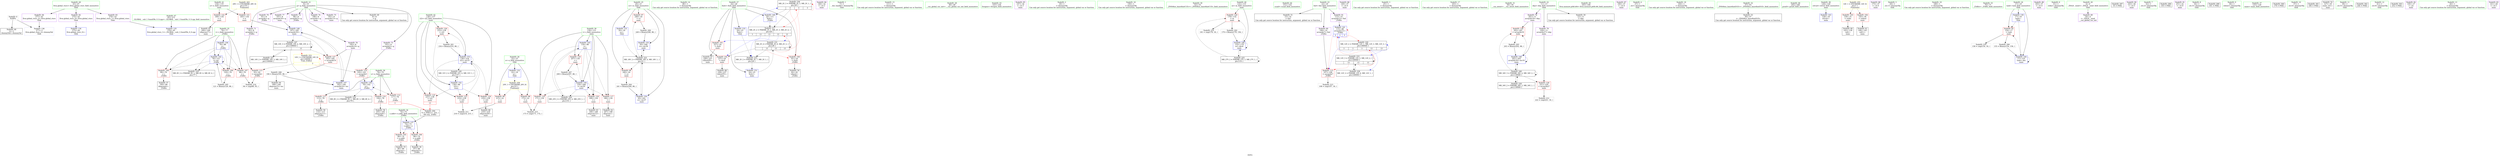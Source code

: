 digraph "SVFG" {
	label="SVFG";

	Node0x559204609ce0 [shape=record,color=grey,label="{NodeID: 0\nNullPtr}"];
	Node0x559204609ce0 -> Node0x5592046296e0[style=solid];
	Node0x559204609ce0 -> Node0x55920462f100[style=solid];
	Node0x559204646ad0 [shape=record,color=yellow,style=double,label="{NodeID: 263\n29V_1 = ENCHI(MR_29V_0)\npts\{135 \}\nFun[main]}"];
	Node0x559204646ad0 -> Node0x55920462e3e0[style=dashed];
	Node0x559204646ad0 -> Node0x55920462e4b0[style=dashed];
	Node0x559204628fa0 [shape=record,color=red,label="{NodeID: 97\n248\<--20\n\<--cs\nmain\n}"];
	Node0x559204628fa0 -> Node0x559204634500[style=solid];
	Node0x559204626ae0 [shape=record,color=green,label="{NodeID: 14\n86\<--1\n\<--dummyObj\nCan only get source location for instruction, argument, global var or function.}"];
	Node0x559204628ae0 [shape=record,color=red,label="{NodeID: 111\n113\<--78\n\<--y\n_Z3dfsi\n}"];
	Node0x559204628ae0 -> Node0x55920462a0c0[style=solid];
	Node0x559204627500 [shape=record,color=green,label="{NodeID: 28\n43\<--47\nllvm.global_ctors\<--llvm.global_ctors_field_insensitive\nGlob }"];
	Node0x559204627500 -> Node0x55920462bb90[style=solid];
	Node0x559204627500 -> Node0x55920462bc90[style=solid];
	Node0x559204627500 -> Node0x55920462bd90[style=solid];
	Node0x559204634380 [shape=record,color=grey,label="{NodeID: 208\n194 = Binary(193, 86, )\n}"];
	Node0x559204634380 -> Node0x55920462a4d0[style=solid];
	Node0x559204634380 -> Node0x55920462fa20[style=solid];
	Node0x55920462e720 [shape=record,color=red,label="{NodeID: 125\n225\<--136\n\<--i22\nmain\n|{<s0>13}}"];
	Node0x55920462e720:s0 -> Node0x559204655cc0[style=solid,color=red];
	Node0x5592046280f0 [shape=record,color=green,label="{NodeID: 42\n136\<--137\ni22\<--i22_field_insensitive\nmain\n}"];
	Node0x5592046280f0 -> Node0x55920462e580[style=solid];
	Node0x5592046280f0 -> Node0x55920462e650[style=solid];
	Node0x5592046280f0 -> Node0x55920462e720[style=solid];
	Node0x5592046280f0 -> Node0x55920462e7f0[style=solid];
	Node0x5592046280f0 -> Node0x55920462fe30[style=solid];
	Node0x5592046280f0 -> Node0x55920462ff00[style=solid];
	Node0x55920463c8f0 [shape=record,color=black,label="{NodeID: 222\nMR_18V_2 = PHI(MR_18V_4, MR_18V_1, )\npts\{21 \}\n}"];
	Node0x55920463c8f0 -> Node0x559204628ed0[style=dashed];
	Node0x55920463c8f0 -> Node0x559204628fa0[style=dashed];
	Node0x55920463c8f0 -> Node0x55920462ffd0[style=dashed];
	Node0x55920463c8f0 -> Node0x5592046300a0[style=dashed];
	Node0x55920462f3a0 [shape=record,color=blue,label="{NodeID: 139\n78\<--102\ny\<--\n_Z3dfsi\n}"];
	Node0x55920462f3a0 -> Node0x559204628a10[style=dashed];
	Node0x55920462f3a0 -> Node0x559204628ae0[style=dashed];
	Node0x55920462f3a0 -> Node0x559204628bb0[style=dashed];
	Node0x55920462f3a0 -> Node0x55920462f3a0[style=dashed];
	Node0x55920462f3a0 -> Node0x55920463b9f0[style=dashed];
	Node0x559204629e50 [shape=record,color=black,label="{NodeID: 56\n97\<--96\nidxprom2\<--\n_Z3dfsi\n}"];
	Node0x559204640ef0 [shape=record,color=black,label="{NodeID: 236\nMR_2V_3 = PHI(MR_2V_5, MR_2V_1, )\npts\{26 \}\n|{|<s2>3|<s3>3|<s4>3}}"];
	Node0x559204640ef0 -> Node0x55920462f470[style=dashed];
	Node0x559204640ef0 -> Node0x55920463aff0[style=dashed];
	Node0x559204640ef0:s2 -> Node0x559204629210[style=dashed,color=red];
	Node0x559204640ef0:s3 -> Node0x55920463aff0[style=dashed,color=red];
	Node0x559204640ef0:s4 -> Node0x559204640ef0[style=dashed,color=red];
	Node0x55920462ff00 [shape=record,color=blue,label="{NodeID: 153\n136\<--234\ni22\<--inc33\nmain\n}"];
	Node0x55920462ff00 -> Node0x55920462e580[style=dashed];
	Node0x55920462ff00 -> Node0x55920462e650[style=dashed];
	Node0x55920462ff00 -> Node0x55920462e720[style=dashed];
	Node0x55920462ff00 -> Node0x55920462e7f0[style=dashed];
	Node0x55920462ff00 -> Node0x55920462ff00[style=dashed];
	Node0x55920462ff00 -> Node0x55920463dcf0[style=dashed];
	Node0x55920462a9b0 [shape=record,color=purple,label="{NodeID: 70\n91\<--8\narrayidx\<--g\n_Z3dfsi\n}"];
	Node0x55920462b510 [shape=record,color=purple,label="{NodeID: 84\n146\<--32\n\<--.str.2\nmain\n}"];
	Node0x55920461c4a0 [shape=record,color=green,label="{NodeID: 1\n7\<--1\n__dso_handle\<--dummyObj\nGlob }"];
	Node0x559204629070 [shape=record,color=red,label="{NodeID: 98\n172\<--22\n\<--n\nmain\n}"];
	Node0x559204629070 -> Node0x559204634e00[style=solid];
	Node0x559204626b70 [shape=record,color=green,label="{NodeID: 15\n111\<--1\n\<--dummyObj\nCan only get source location for instruction, argument, global var or function.}"];
	Node0x559204628bb0 [shape=record,color=red,label="{NodeID: 112\n117\<--78\n\<--y\n_Z3dfsi\n|{<s0>3}}"];
	Node0x559204628bb0:s0 -> Node0x559204655cc0[style=solid,color=red];
	Node0x5592046275d0 [shape=record,color=green,label="{NodeID: 29\n48\<--49\n__cxx_global_var_init\<--__cxx_global_var_init_field_insensitive\n}"];
	Node0x559204634500 [shape=record,color=grey,label="{NodeID: 209\n249 = Binary(248, 86, )\n}"];
	Node0x559204634500 -> Node0x5592046300a0[style=solid];
	Node0x55920462e7f0 [shape=record,color=red,label="{NodeID: 126\n233\<--136\n\<--i22\nmain\n}"];
	Node0x55920462e7f0 -> Node0x55920462c9e0[style=solid];
	Node0x5592046281c0 [shape=record,color=green,label="{NodeID: 43\n143\<--144\nfreopen\<--freopen_field_insensitive\n}"];
	Node0x55920463cdf0 [shape=record,color=black,label="{NodeID: 223\nMR_2V_2 = PHI(MR_2V_7, MR_2V_1, )\npts\{26 \}\n}"];
	Node0x55920463cdf0 -> Node0x55920462fd60[style=dashed];
	Node0x55920462f470 [shape=record,color=blue,label="{NodeID: 140\n24\<--111\nfnsh\<--\n_Z3dfsi\n}"];
	Node0x55920462f470 -> Node0x55920463aff0[style=dashed];
	Node0x559204629f20 [shape=record,color=black,label="{NodeID: 57\n100\<--99\nidxprom4\<--\n_Z3dfsi\n}"];
	Node0x55920462ffd0 [shape=record,color=blue,label="{NodeID: 154\n20\<--241\ncs\<--inc37\nmain\n}"];
	Node0x55920462ffd0 -> Node0x55920463c8f0[style=dashed];
	Node0x55920462aa80 [shape=record,color=purple,label="{NodeID: 71\n92\<--8\narrayidx1\<--g\n_Z3dfsi\n}"];
	Node0x55920462aa80 -> Node0x559204628c80[style=solid];
	Node0x55920462b5e0 [shape=record,color=purple,label="{NodeID: 85\n147\<--34\n\<--.str.3\nmain\n}"];
	Node0x55920461d210 [shape=record,color=green,label="{NodeID: 2\n18\<--1\n\<--dummyObj\nCan only get source location for instruction, argument, global var or function.}"];
	Node0x559204629140 [shape=record,color=red,label="{NodeID: 99\n215\<--22\n\<--n\nmain\n}"];
	Node0x559204629140 -> Node0x559204634800[style=solid];
	Node0x559204626c00 [shape=record,color=green,label="{NodeID: 16\n156\<--1\n\<--dummyObj\nCan only get source location for instruction, argument, global var or function.}"];
	Node0x559204628c80 [shape=record,color=red,label="{NodeID: 113\n93\<--92\n\<--arrayidx1\n_Z3dfsi\n}"];
	Node0x559204628c80 -> Node0x559204634c80[style=solid];
	Node0x5592046276a0 [shape=record,color=green,label="{NodeID: 30\n52\<--53\n_ZNSt8ios_base4InitC1Ev\<--_ZNSt8ios_base4InitC1Ev_field_insensitive\n}"];
	Node0x559204634680 [shape=record,color=grey,label="{NodeID: 210\n181 = cmp(178, 18, )\n}"];
	Node0x55920462e8c0 [shape=record,color=red,label="{NodeID: 127\n193\<--192\n\<--arrayidx14\nmain\n}"];
	Node0x55920462e8c0 -> Node0x559204634380[style=solid];
	Node0x5592046282c0 [shape=record,color=green,label="{NodeID: 44\n151\<--152\nscanf\<--scanf_field_insensitive\n}"];
	Node0x55920463d2f0 [shape=record,color=black,label="{NodeID: 224\nMR_25V_2 = PHI(MR_25V_4, MR_25V_1, )\npts\{131 \}\n}"];
	Node0x55920463d2f0 -> Node0x55920462f880[style=dashed];
	Node0x55920462f540 [shape=record,color=blue,label="{NodeID: 141\n115\<--86\narrayidx12\<--\n_Z3dfsi\n|{<s0>3|<s1>3|<s2>3}}"];
	Node0x55920462f540:s0 -> Node0x55920462df80[style=dashed,color=red];
	Node0x55920462f540:s1 -> Node0x55920462f540[style=dashed,color=red];
	Node0x55920462f540:s2 -> Node0x55920463bef0[style=dashed,color=red];
	Node0x559204629ff0 [shape=record,color=black,label="{NodeID: 58\n105\<--104\nidxprom6\<--\n_Z3dfsi\n}"];
	Node0x5592046300a0 [shape=record,color=blue,label="{NodeID: 155\n20\<--249\ncs\<--inc39\nmain\n}"];
	Node0x5592046300a0 -> Node0x55920463c8f0[style=dashed];
	Node0x55920462ab50 [shape=record,color=purple,label="{NodeID: 72\n98\<--8\narrayidx3\<--g\n_Z3dfsi\n}"];
	Node0x55920462b6b0 [shape=record,color=purple,label="{NodeID: 86\n149\<--37\n\<--.str.4\nmain\n}"];
	Node0x55920461d2a0 [shape=record,color=green,label="{NodeID: 3\n25\<--1\n\<--dummyObj\nCan only get source location for instruction, argument, global var or function.}"];
	Node0x559204629210 [shape=record,color=red,label="{NodeID: 100\n81\<--24\n\<--fnsh\n_Z3dfsi\n}"];
	Node0x559204629210 -> Node0x559204629cb0[style=solid];
	Node0x559204626c90 [shape=record,color=green,label="{NodeID: 17\n163\<--1\n\<--dummyObj\nCan only get source location for instruction, argument, global var or function.}"];
	Node0x559204628d50 [shape=record,color=red,label="{NodeID: 114\n102\<--101\n\<--arrayidx5\n_Z3dfsi\n}"];
	Node0x559204628d50 -> Node0x55920462f3a0[style=solid];
	Node0x559204627770 [shape=record,color=green,label="{NodeID: 31\n58\<--59\n__cxa_atexit\<--__cxa_atexit_field_insensitive\n}"];
	Node0x559204634800 [shape=record,color=grey,label="{NodeID: 211\n216 = cmp(214, 215, )\n}"];
	Node0x55920462e990 [shape=record,color=red,label="{NodeID: 128\n202\<--201\n\<--arrayidx18\nmain\n}"];
	Node0x55920462e990 -> Node0x55920462cce0[style=solid];
	Node0x5592046283c0 [shape=record,color=green,label="{NodeID: 45\n165\<--166\nllvm.memset.p0i8.i64\<--llvm.memset.p0i8.i64_field_insensitive\n}"];
	Node0x55920463d7f0 [shape=record,color=black,label="{NodeID: 225\nMR_27V_2 = PHI(MR_27V_3, MR_27V_1, )\npts\{133 \}\n}"];
	Node0x55920463d7f0 -> Node0x55920462e310[style=dashed];
	Node0x55920463d7f0 -> Node0x55920462f950[style=dashed];
	Node0x55920463d7f0 -> Node0x55920463d7f0[style=dashed];
	Node0x55920462f610 [shape=record,color=blue,label="{NodeID: 142\n76\<--121\ni\<--inc\n_Z3dfsi\n}"];
	Node0x55920462f610 -> Node0x5592046287a0[style=dashed];
	Node0x55920462f610 -> Node0x559204628870[style=dashed];
	Node0x55920462f610 -> Node0x559204628940[style=dashed];
	Node0x55920462f610 -> Node0x55920462f610[style=dashed];
	Node0x55920462f610 -> Node0x55920463b4f0[style=dashed];
	Node0x55920462a0c0 [shape=record,color=black,label="{NodeID: 59\n114\<--113\nidxprom11\<--\n_Z3dfsi\n}"];
	Node0x55920462ac20 [shape=record,color=purple,label="{NodeID: 73\n101\<--8\narrayidx5\<--g\n_Z3dfsi\n}"];
	Node0x55920462ac20 -> Node0x559204628d50[style=solid];
	Node0x5592046461b0 [shape=record,color=yellow,style=double,label="{NodeID: 253\n10V_1 = ENCHI(MR_10V_0)\npts\{100000 \}\nFun[_Z3dfsi]|{|<s2>3}}"];
	Node0x5592046461b0 -> Node0x559204628c80[style=dashed];
	Node0x5592046461b0 -> Node0x559204628d50[style=dashed];
	Node0x5592046461b0:s2 -> Node0x5592046461b0[style=dashed,color=red];
	Node0x55920462b780 [shape=record,color=purple,label="{NodeID: 87\n160\<--37\n\<--.str.4\nmain\n}"];
	Node0x55920461d330 [shape=record,color=green,label="{NodeID: 4\n27\<--1\n.str\<--dummyObj\nGlob }"];
	Node0x5592046292e0 [shape=record,color=red,label="{NodeID: 101\n227\<--24\n\<--fnsh\nmain\n}"];
	Node0x5592046292e0 -> Node0x55920462a740[style=solid];
	Node0x559204626d20 [shape=record,color=green,label="{NodeID: 18\n164\<--1\n\<--dummyObj\nCan only get source location for instruction, argument, global var or function.}"];
	Node0x55920462df80 [shape=record,color=red,label="{NodeID: 115\n107\<--106\n\<--arrayidx7\n_Z3dfsi\n}"];
	Node0x55920462df80 -> Node0x559204634b00[style=solid];
	Node0x559204627840 [shape=record,color=green,label="{NodeID: 32\n57\<--63\n_ZNSt8ios_base4InitD1Ev\<--_ZNSt8ios_base4InitD1Ev_field_insensitive\n}"];
	Node0x559204627840 -> Node0x559204629bb0[style=solid];
	Node0x559204634980 [shape=record,color=grey,label="{NodeID: 212\n222 = cmp(221, 18, )\n}"];
	Node0x55920462ea60 [shape=record,color=red,label="{NodeID: 129\n221\<--220\n\<--arrayidx27\nmain\n}"];
	Node0x55920462ea60 -> Node0x559204634980[style=solid];
	Node0x5592046284c0 [shape=record,color=green,label="{NodeID: 46\n245\<--246\nprintf\<--printf_field_insensitive\n}"];
	Node0x55920463dcf0 [shape=record,color=black,label="{NodeID: 226\nMR_31V_2 = PHI(MR_31V_4, MR_31V_1, )\npts\{137 \}\n}"];
	Node0x55920463dcf0 -> Node0x55920462fe30[style=dashed];
	Node0x55920462f6e0 [shape=record,color=blue,label="{NodeID: 143\n128\<--18\nretval\<--\nmain\n}"];
	Node0x55920462a190 [shape=record,color=black,label="{NodeID: 60\n142\<--139\ncall\<--\nmain\n}"];
	Node0x55920462acf0 [shape=record,color=purple,label="{NodeID: 74\n188\<--8\narrayidx\<--g\nmain\n}"];
	Node0x55920462b850 [shape=record,color=purple,label="{NodeID: 88\n175\<--37\n\<--.str.4\nmain\n}"];
	Node0x559204609e70 [shape=record,color=green,label="{NodeID: 5\n29\<--1\n.str.1\<--dummyObj\nGlob }"];
	Node0x5592046293b0 [shape=record,color=red,label="{NodeID: 102\n237\<--24\n\<--fnsh\nmain\n}"];
	Node0x5592046293b0 -> Node0x55920462a810[style=solid];
	Node0x559204626db0 [shape=record,color=green,label="{NodeID: 19\n168\<--1\n\<--dummyObj\nCan only get source location for instruction, argument, global var or function.}"];
	Node0x55920462e010 [shape=record,color=red,label="{NodeID: 116\n171\<--130\n\<--i\nmain\n}"];
	Node0x55920462e010 -> Node0x559204634e00[style=solid];
	Node0x559204627940 [shape=record,color=green,label="{NodeID: 33\n70\<--71\n_Z3dfsi\<--_Z3dfsi_field_insensitive\n}"];
	Node0x559204634b00 [shape=record,color=grey,label="{NodeID: 213\n108 = cmp(107, 18, )\n}"];
	Node0x55920462eb30 [shape=record,color=blue,label="{NodeID: 130\n17\<--18\ntask\<--\nGlob }"];
	Node0x55920462eb30 -> Node0x55920462be90[style=dashed];
	Node0x55920462eb30 -> Node0x55920462f7b0[style=dashed];
	Node0x5592046285c0 [shape=record,color=green,label="{NodeID: 47\n45\<--271\n_GLOBAL__sub_I_GunnERs_0_0.cpp\<--_GLOBAL__sub_I_GunnERs_0_0.cpp_field_insensitive\n}"];
	Node0x5592046285c0 -> Node0x55920462f000[style=solid];
	Node0x55920463e1f0 [shape=record,color=black,label="{NodeID: 227\nMR_10V_2 = PHI(MR_10V_3, MR_10V_1, )\npts\{100000 \}\n}"];
	Node0x55920463e1f0 -> Node0x5592046449f0[style=dashed];
	Node0x55920462f7b0 [shape=record,color=blue,label="{NodeID: 144\n17\<--155\ntask\<--dec\nmain\n}"];
	Node0x55920462f7b0 -> Node0x55920462be90[style=dashed];
	Node0x55920462f7b0 -> Node0x55920462f7b0[style=dashed];
	Node0x55920462a260 [shape=record,color=black,label="{NodeID: 61\n148\<--145\ncall1\<--\nmain\n}"];
	Node0x55920462adc0 [shape=record,color=purple,label="{NodeID: 75\n191\<--8\narrayidx13\<--g\nmain\n}"];
	Node0x559204646370 [shape=record,color=yellow,style=double,label="{NodeID: 255\n14V_1 = ENCHI(MR_14V_0)\npts\{1 \}\nFun[main]}"];
	Node0x559204646370 -> Node0x559204629480[style=dashed];
	Node0x559204646370 -> Node0x559204629550[style=dashed];
	Node0x55920462b920 [shape=record,color=purple,label="{NodeID: 89\n183\<--37\n\<--.str.4\nmain\n}"];
	Node0x559204609f00 [shape=record,color=green,label="{NodeID: 6\n31\<--1\nstdin\<--dummyObj\nGlob }"];
	Node0x559204629480 [shape=record,color=red,label="{NodeID: 103\n139\<--31\n\<--stdin\nmain\n}"];
	Node0x559204629480 -> Node0x55920462a190[style=solid];
	Node0x559204626e80 [shape=record,color=green,label="{NodeID: 20\n4\<--6\n_ZStL8__ioinit\<--_ZStL8__ioinit_field_insensitive\nGlob }"];
	Node0x559204626e80 -> Node0x55920462a8e0[style=solid];
	Node0x55920462e0a0 [shape=record,color=red,label="{NodeID: 117\n186\<--130\n\<--i\nmain\n}"];
	Node0x55920462e0a0 -> Node0x55920462a330[style=solid];
	Node0x559204627a40 [shape=record,color=green,label="{NodeID: 34\n74\<--75\nx.addr\<--x.addr_field_insensitive\n_Z3dfsi\n}"];
	Node0x559204627a40 -> Node0x559204629620[style=solid];
	Node0x559204627a40 -> Node0x5592046286d0[style=solid];
	Node0x559204627a40 -> Node0x55920462f200[style=solid];
	Node0x5592046555c0 [shape=record,color=black,label="{NodeID: 297\n55 = PHI()\n}"];
	Node0x559204634c80 [shape=record,color=grey,label="{NodeID: 214\n94 = cmp(88, 93, )\n}"];
	Node0x55920462ec00 [shape=record,color=blue,label="{NodeID: 131\n20\<--18\ncs\<--\nGlob }"];
	Node0x55920462ec00 -> Node0x55920463c8f0[style=dashed];
	Node0x5592046296e0 [shape=record,color=black,label="{NodeID: 48\n2\<--3\ndummyVal\<--dummyVal\n}"];
	Node0x55920463e6f0 [shape=record,color=black,label="{NodeID: 228\nMR_34V_2 = PHI(MR_34V_3, MR_34V_1, )\npts\{130000 \}\n}"];
	Node0x55920463e6f0 -> Node0x559204644ef0[style=dashed];
	Node0x55920462f880 [shape=record,color=blue,label="{NodeID: 145\n130\<--86\ni\<--\nmain\n}"];
	Node0x55920462f880 -> Node0x55920462e010[style=dashed];
	Node0x55920462f880 -> Node0x55920462e0a0[style=dashed];
	Node0x55920462f880 -> Node0x55920462e170[style=dashed];
	Node0x55920462f880 -> Node0x55920462e240[style=dashed];
	Node0x55920462f880 -> Node0x55920462fc90[style=dashed];
	Node0x55920462f880 -> Node0x55920463d2f0[style=dashed];
	Node0x55920462a330 [shape=record,color=black,label="{NodeID: 62\n187\<--186\nidxprom\<--\nmain\n}"];
	Node0x55920462ae90 [shape=record,color=purple,label="{NodeID: 76\n192\<--8\narrayidx14\<--g\nmain\n}"];
	Node0x55920462ae90 -> Node0x55920462e8c0[style=solid];
	Node0x55920462ae90 -> Node0x55920462fa20[style=solid];
	Node0x55920462b9f0 [shape=record,color=purple,label="{NodeID: 90\n243\<--39\n\<--.str.5\nmain\n}"];
	Node0x559204609f90 [shape=record,color=green,label="{NodeID: 7\n32\<--1\n.str.2\<--dummyObj\nGlob }"];
	Node0x559204629550 [shape=record,color=red,label="{NodeID: 104\n145\<--36\n\<--stdout\nmain\n}"];
	Node0x559204629550 -> Node0x55920462a260[style=solid];
	Node0x559204626f50 [shape=record,color=green,label="{NodeID: 21\n8\<--10\ng\<--g_field_insensitive\nGlob }"];
	Node0x559204626f50 -> Node0x5592046297e0[style=solid];
	Node0x559204626f50 -> Node0x55920462a9b0[style=solid];
	Node0x559204626f50 -> Node0x55920462aa80[style=solid];
	Node0x559204626f50 -> Node0x55920462ab50[style=solid];
	Node0x559204626f50 -> Node0x55920462ac20[style=solid];
	Node0x559204626f50 -> Node0x55920462acf0[style=solid];
	Node0x559204626f50 -> Node0x55920462adc0[style=solid];
	Node0x559204626f50 -> Node0x55920462ae90[style=solid];
	Node0x559204626f50 -> Node0x55920462af60[style=solid];
	Node0x55920462c9e0 [shape=record,color=grey,label="{NodeID: 201\n234 = Binary(233, 86, )\n}"];
	Node0x55920462c9e0 -> Node0x55920462ff00[style=solid];
	Node0x55920462e170 [shape=record,color=red,label="{NodeID: 118\n189\<--130\n\<--i\nmain\n}"];
	Node0x55920462e170 -> Node0x55920462a400[style=solid];
	Node0x559204627b10 [shape=record,color=green,label="{NodeID: 35\n76\<--77\ni\<--i_field_insensitive\n_Z3dfsi\n}"];
	Node0x559204627b10 -> Node0x5592046287a0[style=solid];
	Node0x559204627b10 -> Node0x559204628870[style=solid];
	Node0x559204627b10 -> Node0x559204628940[style=solid];
	Node0x559204627b10 -> Node0x55920462f2d0[style=solid];
	Node0x559204627b10 -> Node0x55920462f610[style=solid];
	Node0x5592046556c0 [shape=record,color=black,label="{NodeID: 298\n150 = PHI()\n}"];
	Node0x559204634e00 [shape=record,color=grey,label="{NodeID: 215\n173 = cmp(171, 172, )\n}"];
	Node0x55920462ed00 [shape=record,color=blue,label="{NodeID: 132\n22\<--18\nn\<--\nGlob }"];
	Node0x55920462ed00 -> Node0x559204646670[style=dashed];
	Node0x5592046297e0 [shape=record,color=black,label="{NodeID: 49\n9\<--8\n\<--g\nCan only get source location for instruction, argument, global var or function.}"];
	Node0x55920463ebf0 [shape=record,color=black,label="{NodeID: 229\nMR_12V_2 = PHI(MR_12V_6, MR_12V_1, )\npts\{160000 \}\n}"];
	Node0x55920463ebf0 -> Node0x55920463fff0[style=dashed];
	Node0x55920462f950 [shape=record,color=blue,label="{NodeID: 146\n132\<--179\nm\<--dec8\nmain\n}"];
	Node0x55920462f950 -> Node0x55920462e310[style=dashed];
	Node0x55920462f950 -> Node0x55920462f950[style=dashed];
	Node0x55920462f950 -> Node0x55920463d7f0[style=dashed];
	Node0x55920462a400 [shape=record,color=black,label="{NodeID: 63\n190\<--189\nidxprom12\<--\nmain\n}"];
	Node0x55920462af60 [shape=record,color=purple,label="{NodeID: 77\n197\<--8\narrayidx16\<--g\nmain\n}"];
	Node0x55920462af60 -> Node0x55920462faf0[style=solid];
	Node0x55920462bac0 [shape=record,color=purple,label="{NodeID: 91\n251\<--41\n\<--.str.6\nmain\n}"];
	Node0x55920460a1e0 [shape=record,color=green,label="{NodeID: 8\n34\<--1\n.str.3\<--dummyObj\nGlob }"];
	Node0x559204629620 [shape=record,color=red,label="{NodeID: 105\n89\<--74\n\<--x.addr\n_Z3dfsi\n}"];
	Node0x559204629620 -> Node0x559204629d80[style=solid];
	Node0x559204627020 [shape=record,color=green,label="{NodeID: 22\n11\<--13\ndep\<--dep_field_insensitive\nGlob }"];
	Node0x559204627020 -> Node0x5592046298e0[style=solid];
	Node0x559204627020 -> Node0x55920462b030[style=solid];
	Node0x559204627020 -> Node0x55920462b100[style=solid];
	Node0x55920462cb60 [shape=record,color=grey,label="{NodeID: 202\n179 = Binary(178, 156, )\n}"];
	Node0x55920462cb60 -> Node0x55920462f950[style=solid];
	Node0x55920462e240 [shape=record,color=red,label="{NodeID: 119\n207\<--130\n\<--i\nmain\n}"];
	Node0x55920462e240 -> Node0x559204634200[style=solid];
	Node0x559204627be0 [shape=record,color=green,label="{NodeID: 36\n78\<--79\ny\<--y_field_insensitive\n_Z3dfsi\n}"];
	Node0x559204627be0 -> Node0x559204628a10[style=solid];
	Node0x559204627be0 -> Node0x559204628ae0[style=solid];
	Node0x559204627be0 -> Node0x559204628bb0[style=solid];
	Node0x559204627be0 -> Node0x55920462f3a0[style=solid];
	Node0x5592046557c0 [shape=record,color=black,label="{NodeID: 299\n161 = PHI()\n}"];
	Node0x559204634f80 [shape=record,color=grey,label="{NodeID: 216\n158 = cmp(154, 18, )\n}"];
	Node0x55920462ee00 [shape=record,color=blue,label="{NodeID: 133\n24\<--25\nfnsh\<--\nGlob }"];
	Node0x55920462ee00 -> Node0x55920463cdf0[style=dashed];
	Node0x5592046298e0 [shape=record,color=black,label="{NodeID: 50\n12\<--11\n\<--dep\nCan only get source location for instruction, argument, global var or function.}"];
	Node0x55920462fa20 [shape=record,color=blue,label="{NodeID: 147\n192\<--194\narrayidx14\<--inc\nmain\n}"];
	Node0x55920462fa20 -> Node0x55920462faf0[style=dashed];
	Node0x55920462a4d0 [shape=record,color=black,label="{NodeID: 64\n196\<--194\nidxprom15\<--inc\nmain\n}"];
	Node0x55920462b030 [shape=record,color=purple,label="{NodeID: 78\n201\<--11\narrayidx18\<--dep\nmain\n}"];
	Node0x55920462b030 -> Node0x55920462e990[style=solid];
	Node0x55920462b030 -> Node0x55920462fbc0[style=solid];
	Node0x559204646670 [shape=record,color=yellow,style=double,label="{NodeID: 258\n20V_1 = ENCHI(MR_20V_0)\npts\{23 \}\nFun[main]}"];
	Node0x559204646670 -> Node0x559204629070[style=dashed];
	Node0x559204646670 -> Node0x559204629140[style=dashed];
	Node0x55920462bb90 [shape=record,color=purple,label="{NodeID: 92\n275\<--43\nllvm.global_ctors_0\<--llvm.global_ctors\nGlob }"];
	Node0x55920462bb90 -> Node0x55920462ef00[style=solid];
	Node0x55920460a270 [shape=record,color=green,label="{NodeID: 9\n36\<--1\nstdout\<--dummyObj\nGlob }"];
	Node0x5592046286d0 [shape=record,color=red,label="{NodeID: 106\n96\<--74\n\<--x.addr\n_Z3dfsi\n}"];
	Node0x5592046286d0 -> Node0x559204629e50[style=solid];
	Node0x5592046270f0 [shape=record,color=green,label="{NodeID: 23\n14\<--16\nfnd\<--fnd_field_insensitive\nGlob }"];
	Node0x5592046270f0 -> Node0x5592046299e0[style=solid];
	Node0x5592046270f0 -> Node0x55920462b1d0[style=solid];
	Node0x5592046270f0 -> Node0x55920462b2a0[style=solid];
	Node0x55920462cce0 [shape=record,color=grey,label="{NodeID: 203\n203 = Binary(202, 86, )\n}"];
	Node0x55920462cce0 -> Node0x55920462fbc0[style=solid];
	Node0x55920462e310 [shape=record,color=red,label="{NodeID: 120\n178\<--132\n\<--m\nmain\n}"];
	Node0x55920462e310 -> Node0x55920462cb60[style=solid];
	Node0x55920462e310 -> Node0x559204634680[style=solid];
	Node0x559204627cb0 [shape=record,color=green,label="{NodeID: 37\n125\<--126\nmain\<--main_field_insensitive\n}"];
	Node0x5592046558c0 [shape=record,color=black,label="{NodeID: 300\n176 = PHI()\n}"];
	Node0x55920463aff0 [shape=record,color=black,label="{NodeID: 217\nMR_2V_2 = PHI(MR_2V_1, MR_2V_3, MR_2V_4, )\npts\{26 \}\n|{<s0>3|<s1>13|<s2>13|<s3>13|<s4>13}}"];
	Node0x55920463aff0:s0 -> Node0x559204640ef0[style=dashed,color=blue];
	Node0x55920463aff0:s1 -> Node0x5592046292e0[style=dashed,color=blue];
	Node0x55920463aff0:s2 -> Node0x5592046293b0[style=dashed,color=blue];
	Node0x55920463aff0:s3 -> Node0x55920463cdf0[style=dashed,color=blue];
	Node0x55920463aff0:s4 -> Node0x55920463f5f0[style=dashed,color=blue];
	Node0x55920462ef00 [shape=record,color=blue,label="{NodeID: 134\n275\<--44\nllvm.global_ctors_0\<--\nGlob }"];
	Node0x5592046299e0 [shape=record,color=black,label="{NodeID: 51\n15\<--14\n\<--fnd\nCan only get source location for instruction, argument, global var or function.}"];
	Node0x55920463f5f0 [shape=record,color=black,label="{NodeID: 231\nMR_2V_4 = PHI(MR_2V_6, MR_2V_3, )\npts\{26 \}\n|{|<s3>13|<s4>13|<s5>13}}"];
	Node0x55920463f5f0 -> Node0x5592046293b0[style=dashed];
	Node0x55920463f5f0 -> Node0x55920463cdf0[style=dashed];
	Node0x55920463f5f0 -> Node0x55920463f5f0[style=dashed];
	Node0x55920463f5f0:s3 -> Node0x559204629210[style=dashed,color=red];
	Node0x55920463f5f0:s4 -> Node0x55920463aff0[style=dashed,color=red];
	Node0x55920463f5f0:s5 -> Node0x559204640ef0[style=dashed,color=red];
	Node0x55920462faf0 [shape=record,color=blue,label="{NodeID: 148\n197\<--185\narrayidx16\<--\nmain\n}"];
	Node0x55920462faf0 -> Node0x55920462e8c0[style=dashed];
	Node0x55920462faf0 -> Node0x55920462fa20[style=dashed];
	Node0x55920462faf0 -> Node0x5592046449f0[style=dashed];
	Node0x55920462a5a0 [shape=record,color=black,label="{NodeID: 65\n200\<--199\nidxprom17\<--\nmain\n}"];
	Node0x55920462b100 [shape=record,color=purple,label="{NodeID: 79\n220\<--11\narrayidx27\<--dep\nmain\n}"];
	Node0x55920462b100 -> Node0x55920462ea60[style=solid];
	Node0x55920462bc90 [shape=record,color=purple,label="{NodeID: 93\n276\<--43\nllvm.global_ctors_1\<--llvm.global_ctors\nGlob }"];
	Node0x55920462bc90 -> Node0x55920462f000[style=solid];
	Node0x55920460a300 [shape=record,color=green,label="{NodeID: 10\n37\<--1\n.str.4\<--dummyObj\nGlob }"];
	Node0x5592046287a0 [shape=record,color=red,label="{NodeID: 107\n88\<--76\n\<--i\n_Z3dfsi\n}"];
	Node0x5592046287a0 -> Node0x559204634c80[style=solid];
	Node0x5592046271c0 [shape=record,color=green,label="{NodeID: 24\n17\<--19\ntask\<--task_field_insensitive\nGlob }"];
	Node0x5592046271c0 -> Node0x55920462be90[style=solid];
	Node0x5592046271c0 -> Node0x55920462eb30[style=solid];
	Node0x5592046271c0 -> Node0x55920462f7b0[style=solid];
	Node0x55920462ce60 [shape=record,color=grey,label="{NodeID: 204\n241 = Binary(240, 86, )\n}"];
	Node0x55920462ce60 -> Node0x55920462ffd0[style=solid];
	Node0x55920462e3e0 [shape=record,color=red,label="{NodeID: 121\n185\<--134\n\<--x\nmain\n}"];
	Node0x55920462e3e0 -> Node0x55920462faf0[style=solid];
	Node0x559204627db0 [shape=record,color=green,label="{NodeID: 38\n128\<--129\nretval\<--retval_field_insensitive\nmain\n}"];
	Node0x559204627db0 -> Node0x55920462f6e0[style=solid];
	Node0x5592046559c0 [shape=record,color=black,label="{NodeID: 301\n184 = PHI()\n}"];
	Node0x55920463b4f0 [shape=record,color=black,label="{NodeID: 218\nMR_6V_2 = PHI(MR_6V_1, MR_6V_4, MR_6V_4, )\npts\{77 \}\n}"];
	Node0x55920462f000 [shape=record,color=blue,label="{NodeID: 135\n276\<--45\nllvm.global_ctors_1\<--_GLOBAL__sub_I_GunnERs_0_0.cpp\nGlob }"];
	Node0x559204629ae0 [shape=record,color=black,label="{NodeID: 52\n127\<--18\nmain_ret\<--\nmain\n}"];
	Node0x55920462fbc0 [shape=record,color=blue,label="{NodeID: 149\n201\<--203\narrayidx18\<--inc19\nmain\n}"];
	Node0x55920462fbc0 -> Node0x55920462e990[style=dashed];
	Node0x55920462fbc0 -> Node0x55920462fbc0[style=dashed];
	Node0x55920462fbc0 -> Node0x559204644ef0[style=dashed];
	Node0x55920462a670 [shape=record,color=black,label="{NodeID: 66\n219\<--218\nidxprom26\<--\nmain\n}"];
	Node0x55920462b1d0 [shape=record,color=purple,label="{NodeID: 80\n106\<--14\narrayidx7\<--fnd\n_Z3dfsi\n}"];
	Node0x55920462b1d0 -> Node0x55920462df80[style=solid];
	Node0x55920462bd90 [shape=record,color=purple,label="{NodeID: 94\n277\<--43\nllvm.global_ctors_2\<--llvm.global_ctors\nGlob }"];
	Node0x55920462bd90 -> Node0x55920462f100[style=solid];
	Node0x55920460a3d0 [shape=record,color=green,label="{NodeID: 11\n39\<--1\n.str.5\<--dummyObj\nGlob }"];
	Node0x559204628870 [shape=record,color=red,label="{NodeID: 108\n99\<--76\n\<--i\n_Z3dfsi\n}"];
	Node0x559204628870 -> Node0x559204629f20[style=solid];
	Node0x559204627290 [shape=record,color=green,label="{NodeID: 25\n20\<--21\ncs\<--cs_field_insensitive\nGlob }"];
	Node0x559204627290 -> Node0x559204628ed0[style=solid];
	Node0x559204627290 -> Node0x559204628fa0[style=solid];
	Node0x559204627290 -> Node0x55920462ec00[style=solid];
	Node0x559204627290 -> Node0x55920462ffd0[style=solid];
	Node0x559204627290 -> Node0x5592046300a0[style=solid];
	Node0x559204633f00 [shape=record,color=grey,label="{NodeID: 205\n121 = Binary(120, 86, )\n}"];
	Node0x559204633f00 -> Node0x55920462f610[style=solid];
	Node0x55920462e4b0 [shape=record,color=red,label="{NodeID: 122\n199\<--134\n\<--x\nmain\n}"];
	Node0x55920462e4b0 -> Node0x55920462a5a0[style=solid];
	Node0x559204627e80 [shape=record,color=green,label="{NodeID: 39\n130\<--131\ni\<--i_field_insensitive\nmain\n}"];
	Node0x559204627e80 -> Node0x55920462e010[style=solid];
	Node0x559204627e80 -> Node0x55920462e0a0[style=solid];
	Node0x559204627e80 -> Node0x55920462e170[style=solid];
	Node0x559204627e80 -> Node0x55920462e240[style=solid];
	Node0x559204627e80 -> Node0x55920462f880[style=solid];
	Node0x559204627e80 -> Node0x55920462fc90[style=solid];
	Node0x559204655ac0 [shape=record,color=black,label="{NodeID: 302\n244 = PHI()\n}"];
	Node0x55920463b9f0 [shape=record,color=black,label="{NodeID: 219\nMR_8V_2 = PHI(MR_8V_1, MR_8V_3, MR_8V_4, )\npts\{79 \}\n}"];
	Node0x55920462f100 [shape=record,color=blue, style = dotted,label="{NodeID: 136\n277\<--3\nllvm.global_ctors_2\<--dummyVal\nGlob }"];
	Node0x559204629bb0 [shape=record,color=black,label="{NodeID: 53\n56\<--57\n\<--_ZNSt8ios_base4InitD1Ev\nCan only get source location for instruction, argument, global var or function.}"];
	Node0x55920463fff0 [shape=record,color=black,label="{NodeID: 233\nMR_12V_3 = PHI(MR_12V_5, MR_12V_2, )\npts\{160000 \}\n|{|<s2>13|<s3>13|<s4>13}}"];
	Node0x55920463fff0 -> Node0x55920463ebf0[style=dashed];
	Node0x55920463fff0 -> Node0x55920463fff0[style=dashed];
	Node0x55920463fff0:s2 -> Node0x55920462df80[style=dashed,color=red];
	Node0x55920463fff0:s3 -> Node0x55920462f540[style=dashed,color=red];
	Node0x55920463fff0:s4 -> Node0x55920463bef0[style=dashed,color=red];
	Node0x55920462fc90 [shape=record,color=blue,label="{NodeID: 150\n130\<--208\ni\<--inc20\nmain\n}"];
	Node0x55920462fc90 -> Node0x55920462e010[style=dashed];
	Node0x55920462fc90 -> Node0x55920462e0a0[style=dashed];
	Node0x55920462fc90 -> Node0x55920462e170[style=dashed];
	Node0x55920462fc90 -> Node0x55920462e240[style=dashed];
	Node0x55920462fc90 -> Node0x55920462fc90[style=dashed];
	Node0x55920462fc90 -> Node0x55920463d2f0[style=dashed];
	Node0x55920462a740 [shape=record,color=black,label="{NodeID: 67\n228\<--227\ntobool29\<--\nmain\n}"];
	Node0x5592046449f0 [shape=record,color=black,label="{NodeID: 247\nMR_10V_3 = PHI(MR_10V_4, MR_10V_2, )\npts\{100000 \}\n|{|<s4>13}}"];
	Node0x5592046449f0 -> Node0x55920462e8c0[style=dashed];
	Node0x5592046449f0 -> Node0x55920462fa20[style=dashed];
	Node0x5592046449f0 -> Node0x55920463e1f0[style=dashed];
	Node0x5592046449f0 -> Node0x5592046449f0[style=dashed];
	Node0x5592046449f0:s4 -> Node0x5592046461b0[style=dashed,color=red];
	Node0x55920462b2a0 [shape=record,color=purple,label="{NodeID: 81\n115\<--14\narrayidx12\<--fnd\n_Z3dfsi\n}"];
	Node0x55920462b2a0 -> Node0x55920462f540[style=solid];
	Node0x55920462be90 [shape=record,color=red,label="{NodeID: 95\n154\<--17\n\<--task\nmain\n}"];
	Node0x55920462be90 -> Node0x559204634080[style=solid];
	Node0x55920462be90 -> Node0x559204634f80[style=solid];
	Node0x5592046269c0 [shape=record,color=green,label="{NodeID: 12\n41\<--1\n.str.6\<--dummyObj\nGlob }"];
	Node0x559204628940 [shape=record,color=red,label="{NodeID: 109\n120\<--76\n\<--i\n_Z3dfsi\n}"];
	Node0x559204628940 -> Node0x559204633f00[style=solid];
	Node0x559204627360 [shape=record,color=green,label="{NodeID: 26\n22\<--23\nn\<--n_field_insensitive\nGlob }"];
	Node0x559204627360 -> Node0x559204629070[style=solid];
	Node0x559204627360 -> Node0x559204629140[style=solid];
	Node0x559204627360 -> Node0x55920462ed00[style=solid];
	Node0x559204634080 [shape=record,color=grey,label="{NodeID: 206\n155 = Binary(154, 156, )\n}"];
	Node0x559204634080 -> Node0x55920462f7b0[style=solid];
	Node0x55920462e580 [shape=record,color=red,label="{NodeID: 123\n214\<--136\n\<--i22\nmain\n}"];
	Node0x55920462e580 -> Node0x559204634800[style=solid];
	Node0x559204627f50 [shape=record,color=green,label="{NodeID: 40\n132\<--133\nm\<--m_field_insensitive\nmain\n}"];
	Node0x559204627f50 -> Node0x55920462e310[style=solid];
	Node0x559204627f50 -> Node0x55920462f950[style=solid];
	Node0x559204655bc0 [shape=record,color=black,label="{NodeID: 303\n252 = PHI()\n}"];
	Node0x55920463bef0 [shape=record,color=black,label="{NodeID: 220\nMR_12V_2 = PHI(MR_12V_1, MR_12V_3, MR_12V_3, )\npts\{160000 \}\n|{<s0>3|<s1>3|<s2>3|<s3>13|<s4>13}}"];
	Node0x55920463bef0:s0 -> Node0x55920462df80[style=dashed,color=blue];
	Node0x55920463bef0:s1 -> Node0x55920462f540[style=dashed,color=blue];
	Node0x55920463bef0:s2 -> Node0x55920463bef0[style=dashed,color=blue];
	Node0x55920463bef0:s3 -> Node0x55920463ebf0[style=dashed,color=blue];
	Node0x55920463bef0:s4 -> Node0x55920463fff0[style=dashed,color=blue];
	Node0x55920462f200 [shape=record,color=blue,label="{NodeID: 137\n74\<--73\nx.addr\<--x\n_Z3dfsi\n}"];
	Node0x55920462f200 -> Node0x559204629620[style=dashed];
	Node0x55920462f200 -> Node0x5592046286d0[style=dashed];
	Node0x559204629cb0 [shape=record,color=black,label="{NodeID: 54\n82\<--81\ntobool\<--\n_Z3dfsi\n}"];
	Node0x55920462fd60 [shape=record,color=blue,label="{NodeID: 151\n24\<--25\nfnsh\<--\nmain\n}"];
	Node0x55920462fd60 -> Node0x55920463f5f0[style=dashed];
	Node0x55920462a810 [shape=record,color=black,label="{NodeID: 68\n238\<--237\ntobool35\<--\nmain\n}"];
	Node0x559204644ef0 [shape=record,color=black,label="{NodeID: 248\nMR_34V_3 = PHI(MR_34V_4, MR_34V_2, )\npts\{130000 \}\n}"];
	Node0x559204644ef0 -> Node0x55920462e990[style=dashed];
	Node0x559204644ef0 -> Node0x55920462ea60[style=dashed];
	Node0x559204644ef0 -> Node0x55920462fbc0[style=dashed];
	Node0x559204644ef0 -> Node0x55920463e6f0[style=dashed];
	Node0x559204644ef0 -> Node0x559204644ef0[style=dashed];
	Node0x55920462b370 [shape=record,color=purple,label="{NodeID: 82\n140\<--27\n\<--.str\nmain\n}"];
	Node0x559204628ed0 [shape=record,color=red,label="{NodeID: 96\n240\<--20\n\<--cs\nmain\n}"];
	Node0x559204628ed0 -> Node0x55920462ce60[style=solid];
	Node0x559204626a50 [shape=record,color=green,label="{NodeID: 13\n44\<--1\n\<--dummyObj\nCan only get source location for instruction, argument, global var or function.}"];
	Node0x559204628a10 [shape=record,color=red,label="{NodeID: 110\n104\<--78\n\<--y\n_Z3dfsi\n}"];
	Node0x559204628a10 -> Node0x559204629ff0[style=solid];
	Node0x559204627430 [shape=record,color=green,label="{NodeID: 27\n24\<--26\nfnsh\<--fnsh_field_insensitive\nGlob }"];
	Node0x559204627430 -> Node0x559204629210[style=solid];
	Node0x559204627430 -> Node0x5592046292e0[style=solid];
	Node0x559204627430 -> Node0x5592046293b0[style=solid];
	Node0x559204627430 -> Node0x55920462ee00[style=solid];
	Node0x559204627430 -> Node0x55920462f470[style=solid];
	Node0x559204627430 -> Node0x55920462fd60[style=solid];
	Node0x559204634200 [shape=record,color=grey,label="{NodeID: 207\n208 = Binary(207, 86, )\n}"];
	Node0x559204634200 -> Node0x55920462fc90[style=solid];
	Node0x55920462e650 [shape=record,color=red,label="{NodeID: 124\n218\<--136\n\<--i22\nmain\n}"];
	Node0x55920462e650 -> Node0x55920462a670[style=solid];
	Node0x559204628020 [shape=record,color=green,label="{NodeID: 41\n134\<--135\nx\<--x_field_insensitive\nmain\n}"];
	Node0x559204628020 -> Node0x55920462e3e0[style=solid];
	Node0x559204628020 -> Node0x55920462e4b0[style=solid];
	Node0x559204655cc0 [shape=record,color=black,label="{NodeID: 304\n73 = PHI(117, 225, )\n0th arg _Z3dfsi }"];
	Node0x559204655cc0 -> Node0x55920462f200[style=solid];
	Node0x55920462f2d0 [shape=record,color=blue,label="{NodeID: 138\n76\<--86\ni\<--\n_Z3dfsi\n}"];
	Node0x55920462f2d0 -> Node0x5592046287a0[style=dashed];
	Node0x55920462f2d0 -> Node0x559204628870[style=dashed];
	Node0x55920462f2d0 -> Node0x559204628940[style=dashed];
	Node0x55920462f2d0 -> Node0x55920462f610[style=dashed];
	Node0x55920462f2d0 -> Node0x55920463b4f0[style=dashed];
	Node0x559204629d80 [shape=record,color=black,label="{NodeID: 55\n90\<--89\nidxprom\<--\n_Z3dfsi\n}"];
	Node0x55920462fe30 [shape=record,color=blue,label="{NodeID: 152\n136\<--86\ni22\<--\nmain\n}"];
	Node0x55920462fe30 -> Node0x55920462e580[style=dashed];
	Node0x55920462fe30 -> Node0x55920462e650[style=dashed];
	Node0x55920462fe30 -> Node0x55920462e720[style=dashed];
	Node0x55920462fe30 -> Node0x55920462e7f0[style=dashed];
	Node0x55920462fe30 -> Node0x55920462ff00[style=dashed];
	Node0x55920462fe30 -> Node0x55920463dcf0[style=dashed];
	Node0x55920462a8e0 [shape=record,color=purple,label="{NodeID: 69\n54\<--4\n\<--_ZStL8__ioinit\n__cxx_global_var_init\n}"];
	Node0x55920462b440 [shape=record,color=purple,label="{NodeID: 83\n141\<--29\n\<--.str.1\nmain\n}"];
}
